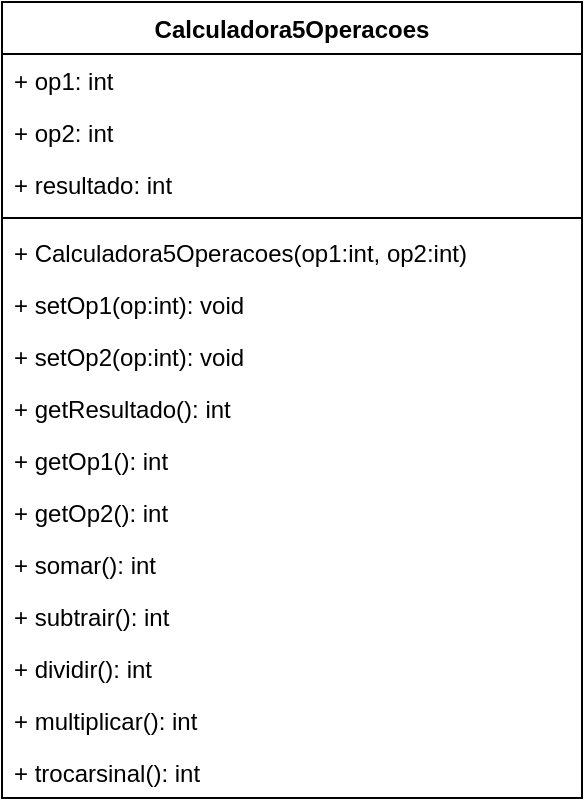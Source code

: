 <mxfile>
    <diagram id="msqLxDLn6qRQSB_d1Sqi" name="Página-1">
        <mxGraphModel dx="1032" dy="376" grid="1" gridSize="10" guides="1" tooltips="1" connect="1" arrows="1" fold="1" page="1" pageScale="1" pageWidth="827" pageHeight="1169" math="0" shadow="0">
            <root>
                <mxCell id="0"/>
                <mxCell id="1" parent="0"/>
                <mxCell id="Y0hNenWqvPMtqx8JzHYO-2" value="Calculadora5Operacoes" style="swimlane;fontStyle=1;align=center;verticalAlign=top;childLayout=stackLayout;horizontal=1;startSize=26;horizontalStack=0;resizeParent=1;resizeParentMax=0;resizeLast=0;collapsible=1;marginBottom=0;" vertex="1" parent="1">
                    <mxGeometry x="100" y="10" width="290" height="398" as="geometry"/>
                </mxCell>
                <mxCell id="Y0hNenWqvPMtqx8JzHYO-3" value="+ op1: int" style="text;strokeColor=none;fillColor=none;align=left;verticalAlign=top;spacingLeft=4;spacingRight=4;overflow=hidden;rotatable=0;points=[[0,0.5],[1,0.5]];portConstraint=eastwest;" vertex="1" parent="Y0hNenWqvPMtqx8JzHYO-2">
                    <mxGeometry y="26" width="290" height="26" as="geometry"/>
                </mxCell>
                <mxCell id="Y0hNenWqvPMtqx8JzHYO-4" value="+ op2: int" style="text;strokeColor=none;fillColor=none;align=left;verticalAlign=top;spacingLeft=4;spacingRight=4;overflow=hidden;rotatable=0;points=[[0,0.5],[1,0.5]];portConstraint=eastwest;" vertex="1" parent="Y0hNenWqvPMtqx8JzHYO-2">
                    <mxGeometry y="52" width="290" height="26" as="geometry"/>
                </mxCell>
                <mxCell id="Y0hNenWqvPMtqx8JzHYO-5" value="+ resultado: int" style="text;strokeColor=none;fillColor=none;align=left;verticalAlign=top;spacingLeft=4;spacingRight=4;overflow=hidden;rotatable=0;points=[[0,0.5],[1,0.5]];portConstraint=eastwest;" vertex="1" parent="Y0hNenWqvPMtqx8JzHYO-2">
                    <mxGeometry y="78" width="290" height="26" as="geometry"/>
                </mxCell>
                <mxCell id="Y0hNenWqvPMtqx8JzHYO-6" value="" style="line;strokeWidth=1;fillColor=none;align=left;verticalAlign=middle;spacingTop=-1;spacingLeft=3;spacingRight=3;rotatable=0;labelPosition=right;points=[];portConstraint=eastwest;strokeColor=inherit;" vertex="1" parent="Y0hNenWqvPMtqx8JzHYO-2">
                    <mxGeometry y="104" width="290" height="8" as="geometry"/>
                </mxCell>
                <mxCell id="Y0hNenWqvPMtqx8JzHYO-7" value="+ Calculadora5Operacoes(op1:int, op2:int)" style="text;strokeColor=none;fillColor=none;align=left;verticalAlign=top;spacingLeft=4;spacingRight=4;overflow=hidden;rotatable=0;points=[[0,0.5],[1,0.5]];portConstraint=eastwest;" vertex="1" parent="Y0hNenWqvPMtqx8JzHYO-2">
                    <mxGeometry y="112" width="290" height="26" as="geometry"/>
                </mxCell>
                <mxCell id="Y0hNenWqvPMtqx8JzHYO-8" value="+ setOp1(op:int): void" style="text;strokeColor=none;fillColor=none;align=left;verticalAlign=top;spacingLeft=4;spacingRight=4;overflow=hidden;rotatable=0;points=[[0,0.5],[1,0.5]];portConstraint=eastwest;" vertex="1" parent="Y0hNenWqvPMtqx8JzHYO-2">
                    <mxGeometry y="138" width="290" height="26" as="geometry"/>
                </mxCell>
                <mxCell id="Y0hNenWqvPMtqx8JzHYO-9" value="+ setOp2(op:int): void" style="text;strokeColor=none;fillColor=none;align=left;verticalAlign=top;spacingLeft=4;spacingRight=4;overflow=hidden;rotatable=0;points=[[0,0.5],[1,0.5]];portConstraint=eastwest;" vertex="1" parent="Y0hNenWqvPMtqx8JzHYO-2">
                    <mxGeometry y="164" width="290" height="26" as="geometry"/>
                </mxCell>
                <mxCell id="Y0hNenWqvPMtqx8JzHYO-10" value="+ getResultado(): int" style="text;strokeColor=none;fillColor=none;align=left;verticalAlign=top;spacingLeft=4;spacingRight=4;overflow=hidden;rotatable=0;points=[[0,0.5],[1,0.5]];portConstraint=eastwest;" vertex="1" parent="Y0hNenWqvPMtqx8JzHYO-2">
                    <mxGeometry y="190" width="290" height="26" as="geometry"/>
                </mxCell>
                <mxCell id="Y0hNenWqvPMtqx8JzHYO-11" value="+ getOp1(): int&#10;" style="text;strokeColor=none;fillColor=none;align=left;verticalAlign=top;spacingLeft=4;spacingRight=4;overflow=hidden;rotatable=0;points=[[0,0.5],[1,0.5]];portConstraint=eastwest;" vertex="1" parent="Y0hNenWqvPMtqx8JzHYO-2">
                    <mxGeometry y="216" width="290" height="26" as="geometry"/>
                </mxCell>
                <mxCell id="Y0hNenWqvPMtqx8JzHYO-12" value="+ getOp2(): int&#10;" style="text;strokeColor=none;fillColor=none;align=left;verticalAlign=top;spacingLeft=4;spacingRight=4;overflow=hidden;rotatable=0;points=[[0,0.5],[1,0.5]];portConstraint=eastwest;" vertex="1" parent="Y0hNenWqvPMtqx8JzHYO-2">
                    <mxGeometry y="242" width="290" height="26" as="geometry"/>
                </mxCell>
                <mxCell id="Y0hNenWqvPMtqx8JzHYO-13" value="+ somar(): int" style="text;strokeColor=none;fillColor=none;align=left;verticalAlign=top;spacingLeft=4;spacingRight=4;overflow=hidden;rotatable=0;points=[[0,0.5],[1,0.5]];portConstraint=eastwest;" vertex="1" parent="Y0hNenWqvPMtqx8JzHYO-2">
                    <mxGeometry y="268" width="290" height="26" as="geometry"/>
                </mxCell>
                <mxCell id="Y0hNenWqvPMtqx8JzHYO-14" value="+ subtrair(): int" style="text;strokeColor=none;fillColor=none;align=left;verticalAlign=top;spacingLeft=4;spacingRight=4;overflow=hidden;rotatable=0;points=[[0,0.5],[1,0.5]];portConstraint=eastwest;" vertex="1" parent="Y0hNenWqvPMtqx8JzHYO-2">
                    <mxGeometry y="294" width="290" height="26" as="geometry"/>
                </mxCell>
                <mxCell id="Y0hNenWqvPMtqx8JzHYO-17" value="+ dividir(): int" style="text;strokeColor=none;fillColor=none;align=left;verticalAlign=top;spacingLeft=4;spacingRight=4;overflow=hidden;rotatable=0;points=[[0,0.5],[1,0.5]];portConstraint=eastwest;" vertex="1" parent="Y0hNenWqvPMtqx8JzHYO-2">
                    <mxGeometry y="320" width="290" height="26" as="geometry"/>
                </mxCell>
                <mxCell id="Y0hNenWqvPMtqx8JzHYO-18" value="+ multiplicar(): int" style="text;strokeColor=none;fillColor=none;align=left;verticalAlign=top;spacingLeft=4;spacingRight=4;overflow=hidden;rotatable=0;points=[[0,0.5],[1,0.5]];portConstraint=eastwest;" vertex="1" parent="Y0hNenWqvPMtqx8JzHYO-2">
                    <mxGeometry y="346" width="290" height="26" as="geometry"/>
                </mxCell>
                <mxCell id="Y0hNenWqvPMtqx8JzHYO-19" value="+ trocarsinal(): int" style="text;strokeColor=none;fillColor=none;align=left;verticalAlign=top;spacingLeft=4;spacingRight=4;overflow=hidden;rotatable=0;points=[[0,0.5],[1,0.5]];portConstraint=eastwest;" vertex="1" parent="Y0hNenWqvPMtqx8JzHYO-2">
                    <mxGeometry y="372" width="290" height="26" as="geometry"/>
                </mxCell>
            </root>
        </mxGraphModel>
    </diagram>
</mxfile>